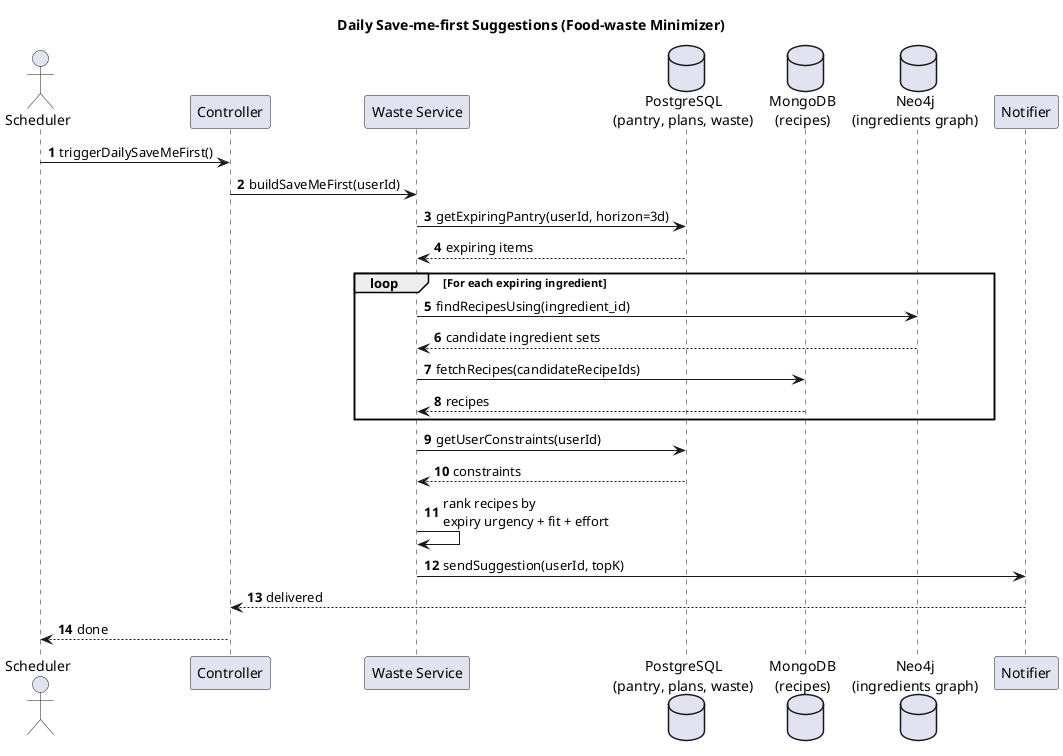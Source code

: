 @startuml SaveMeFirst
title Daily Save-me-first Suggestions (Food-waste Minimizer)

autonumber
actor "Scheduler" as CRON
participant "Controller" as C
participant "Waste Service" as W
database "PostgreSQL\n(pantry, plans, waste)" as PG
database "MongoDB\n(recipes)" as MG
database "Neo4j\n(ingredients graph)" as NJ
participant "Notifier" as NTF

CRON -> C: triggerDailySaveMeFirst()
C -> W: buildSaveMeFirst(userId)

W -> PG: getExpiringPantry(userId, horizon=3d)
PG --> W: expiring items

loop For each expiring ingredient
  W -> NJ: findRecipesUsing(ingredient_id)
  NJ --> W: candidate ingredient sets
  W -> MG: fetchRecipes(candidateRecipeIds)
  MG --> W: recipes
end

W -> PG: getUserConstraints(userId)
PG --> W: constraints

W -> W: rank recipes by\nexpiry urgency + fit + effort
W -> NTF: sendSuggestion(userId, topK)
NTF --> C: delivered
C --> CRON: done

@enduml
